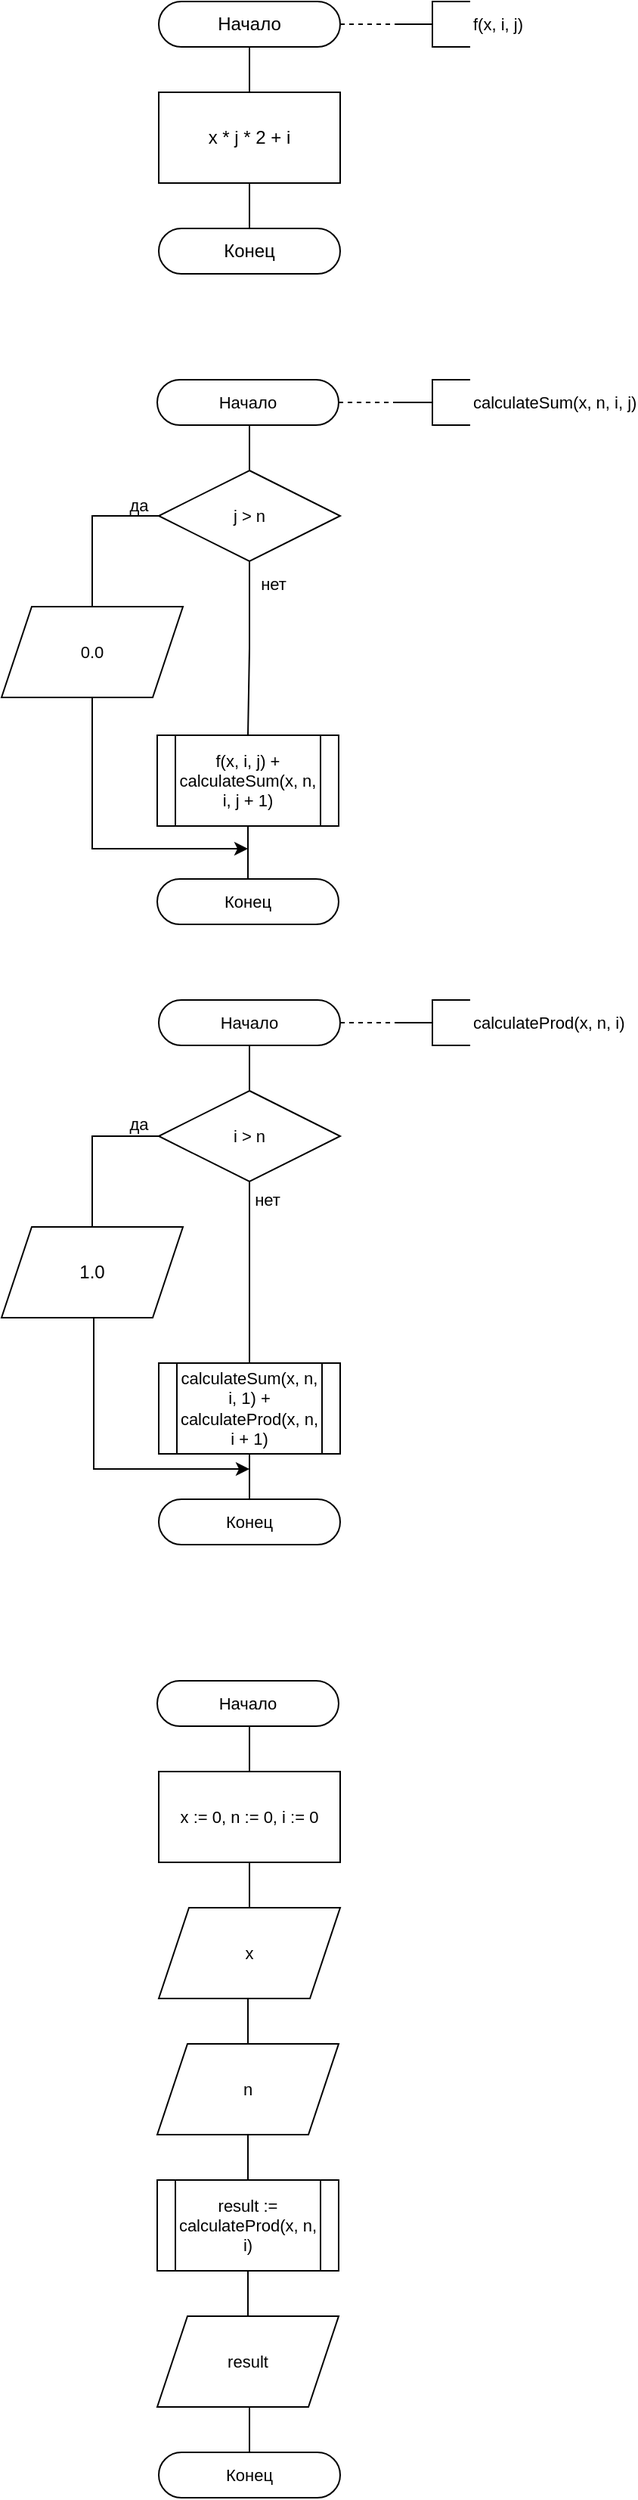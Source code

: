 <mxfile version="21.7.5" type="device">
  <diagram name="Страница — 1" id="duYTh1M7Eh_BSAgbu9o3">
    <mxGraphModel dx="1567" dy="739" grid="1" gridSize="10" guides="1" tooltips="1" connect="1" arrows="1" fold="1" page="1" pageScale="1" pageWidth="827" pageHeight="1169" math="0" shadow="0">
      <root>
        <mxCell id="0" />
        <mxCell id="1" parent="0" />
        <mxCell id="UXfpLcJNXOO_pKj4G31W-3" style="edgeStyle=orthogonalEdgeStyle;rounded=0;orthogonalLoop=1;jettySize=auto;html=1;exitX=1;exitY=0.5;exitDx=0;exitDy=0;entryX=0;entryY=0.5;entryDx=0;entryDy=0;entryPerimeter=0;endArrow=none;endFill=0;dashed=1;" parent="1" source="UXfpLcJNXOO_pKj4G31W-1" target="UXfpLcJNXOO_pKj4G31W-2" edge="1">
          <mxGeometry relative="1" as="geometry" />
        </mxCell>
        <mxCell id="UXfpLcJNXOO_pKj4G31W-6" style="edgeStyle=orthogonalEdgeStyle;rounded=0;orthogonalLoop=1;jettySize=auto;html=1;exitX=0.5;exitY=1;exitDx=0;exitDy=0;entryX=0.5;entryY=0;entryDx=0;entryDy=0;endArrow=none;endFill=0;" parent="1" source="UXfpLcJNXOO_pKj4G31W-1" target="UXfpLcJNXOO_pKj4G31W-5" edge="1">
          <mxGeometry relative="1" as="geometry" />
        </mxCell>
        <mxCell id="UXfpLcJNXOO_pKj4G31W-1" value="Начало" style="rounded=1;whiteSpace=wrap;html=1;arcSize=50;" parent="1" vertex="1">
          <mxGeometry x="354" y="40" width="120" height="30" as="geometry" />
        </mxCell>
        <mxCell id="UXfpLcJNXOO_pKj4G31W-2" value="f(x, i, j)" style="strokeWidth=1;html=1;shape=mxgraph.flowchart.annotation_2;align=left;labelPosition=right;pointerEvents=1;fontFamily=Helvetica;fontSize=11;fontColor=default;" parent="1" vertex="1">
          <mxGeometry x="510" y="40" width="50" height="30" as="geometry" />
        </mxCell>
        <mxCell id="UXfpLcJNXOO_pKj4G31W-8" style="edgeStyle=orthogonalEdgeStyle;rounded=0;orthogonalLoop=1;jettySize=auto;html=1;exitX=0.5;exitY=1;exitDx=0;exitDy=0;entryX=0.5;entryY=0;entryDx=0;entryDy=0;endArrow=none;endFill=0;" parent="1" source="UXfpLcJNXOO_pKj4G31W-5" target="UXfpLcJNXOO_pKj4G31W-7" edge="1">
          <mxGeometry relative="1" as="geometry" />
        </mxCell>
        <mxCell id="UXfpLcJNXOO_pKj4G31W-5" value="x * j * 2 + i" style="rounded=0;whiteSpace=wrap;html=1;" parent="1" vertex="1">
          <mxGeometry x="354" y="100" width="120" height="60" as="geometry" />
        </mxCell>
        <mxCell id="UXfpLcJNXOO_pKj4G31W-7" value="Конец" style="rounded=1;whiteSpace=wrap;html=1;arcSize=50;" parent="1" vertex="1">
          <mxGeometry x="354" y="190" width="120" height="30" as="geometry" />
        </mxCell>
        <mxCell id="UXfpLcJNXOO_pKj4G31W-11" style="edgeStyle=orthogonalEdgeStyle;shape=connector;rounded=0;orthogonalLoop=1;jettySize=auto;html=1;exitX=1;exitY=0.5;exitDx=0;exitDy=0;entryX=0;entryY=0.5;entryDx=0;entryDy=0;entryPerimeter=0;labelBackgroundColor=default;strokeColor=default;fontFamily=Helvetica;fontSize=11;fontColor=default;endArrow=none;endFill=0;dashed=1;" parent="1" source="UXfpLcJNXOO_pKj4G31W-9" target="UXfpLcJNXOO_pKj4G31W-10" edge="1">
          <mxGeometry relative="1" as="geometry" />
        </mxCell>
        <mxCell id="UXfpLcJNXOO_pKj4G31W-14" style="edgeStyle=orthogonalEdgeStyle;shape=connector;rounded=0;orthogonalLoop=1;jettySize=auto;html=1;exitX=0.5;exitY=1;exitDx=0;exitDy=0;entryX=0.5;entryY=0;entryDx=0;entryDy=0;labelBackgroundColor=default;strokeColor=default;fontFamily=Helvetica;fontSize=11;fontColor=default;endArrow=none;endFill=0;" parent="1" source="UXfpLcJNXOO_pKj4G31W-9" target="UXfpLcJNXOO_pKj4G31W-13" edge="1">
          <mxGeometry relative="1" as="geometry" />
        </mxCell>
        <mxCell id="UXfpLcJNXOO_pKj4G31W-9" value="Начало" style="rounded=1;whiteSpace=wrap;html=1;arcSize=50;fontFamily=Helvetica;fontSize=11;fontColor=default;" parent="1" vertex="1">
          <mxGeometry x="353" y="290" width="120" height="30" as="geometry" />
        </mxCell>
        <mxCell id="UXfpLcJNXOO_pKj4G31W-10" value="calculateSum(x, n, i, j)" style="strokeWidth=1;html=1;shape=mxgraph.flowchart.annotation_2;align=left;labelPosition=right;pointerEvents=1;fontFamily=Helvetica;fontSize=11;fontColor=default;" parent="1" vertex="1">
          <mxGeometry x="510" y="290.0" width="50" height="30" as="geometry" />
        </mxCell>
        <mxCell id="UXfpLcJNXOO_pKj4G31W-16" style="edgeStyle=orthogonalEdgeStyle;shape=connector;rounded=0;orthogonalLoop=1;jettySize=auto;html=1;exitX=0;exitY=0.5;exitDx=0;exitDy=0;entryX=0.5;entryY=0;entryDx=0;entryDy=0;labelBackgroundColor=default;strokeColor=default;fontFamily=Helvetica;fontSize=11;fontColor=default;endArrow=none;endFill=0;" parent="1" source="UXfpLcJNXOO_pKj4G31W-13" target="UXfpLcJNXOO_pKj4G31W-15" edge="1">
          <mxGeometry relative="1" as="geometry" />
        </mxCell>
        <mxCell id="UXfpLcJNXOO_pKj4G31W-21" style="edgeStyle=orthogonalEdgeStyle;shape=connector;rounded=0;orthogonalLoop=1;jettySize=auto;html=1;exitX=0.5;exitY=1;exitDx=0;exitDy=0;entryX=0.5;entryY=0;entryDx=0;entryDy=0;labelBackgroundColor=default;strokeColor=default;fontFamily=Helvetica;fontSize=11;fontColor=default;endArrow=none;endFill=0;" parent="1" source="UXfpLcJNXOO_pKj4G31W-13" edge="1">
          <mxGeometry relative="1" as="geometry">
            <mxPoint x="413" y="525.0" as="targetPoint" />
          </mxGeometry>
        </mxCell>
        <mxCell id="UXfpLcJNXOO_pKj4G31W-13" value="j &amp;gt; n" style="rhombus;whiteSpace=wrap;html=1;fontFamily=Helvetica;fontSize=11;fontColor=default;" parent="1" vertex="1">
          <mxGeometry x="354" y="350" width="120" height="60" as="geometry" />
        </mxCell>
        <mxCell id="UXfpLcJNXOO_pKj4G31W-26" style="edgeStyle=orthogonalEdgeStyle;shape=connector;rounded=0;orthogonalLoop=1;jettySize=auto;html=1;exitX=0.5;exitY=1;exitDx=0;exitDy=0;labelBackgroundColor=default;strokeColor=default;fontFamily=Helvetica;fontSize=11;fontColor=default;endArrow=classic;endFill=1;" parent="1" source="UXfpLcJNXOO_pKj4G31W-15" edge="1">
          <mxGeometry relative="1" as="geometry">
            <mxPoint x="413" y="600" as="targetPoint" />
            <Array as="points">
              <mxPoint x="310" y="600" />
              <mxPoint x="380" y="600" />
            </Array>
          </mxGeometry>
        </mxCell>
        <mxCell id="UXfpLcJNXOO_pKj4G31W-15" value="0.0" style="shape=parallelogram;perimeter=parallelogramPerimeter;whiteSpace=wrap;html=1;fixedSize=1;fontFamily=Helvetica;fontSize=11;fontColor=default;" parent="1" vertex="1">
          <mxGeometry x="250" y="440" width="120" height="60" as="geometry" />
        </mxCell>
        <mxCell id="UXfpLcJNXOO_pKj4G31W-17" value="да" style="text;html=1;strokeColor=none;fillColor=none;align=center;verticalAlign=middle;whiteSpace=wrap;rounded=0;fontSize=11;fontFamily=Helvetica;fontColor=default;" parent="1" vertex="1">
          <mxGeometry x="311" y="358" width="60" height="30" as="geometry" />
        </mxCell>
        <mxCell id="UXfpLcJNXOO_pKj4G31W-22" value="нет" style="text;html=1;strokeColor=none;fillColor=none;align=center;verticalAlign=middle;whiteSpace=wrap;rounded=0;fontSize=11;fontFamily=Helvetica;fontColor=default;" parent="1" vertex="1">
          <mxGeometry x="400" y="410" width="60" height="30" as="geometry" />
        </mxCell>
        <mxCell id="UXfpLcJNXOO_pKj4G31W-25" style="edgeStyle=orthogonalEdgeStyle;shape=connector;rounded=0;orthogonalLoop=1;jettySize=auto;html=1;exitX=0.5;exitY=1;exitDx=0;exitDy=0;entryX=0.5;entryY=0;entryDx=0;entryDy=0;labelBackgroundColor=default;strokeColor=default;fontFamily=Helvetica;fontSize=11;fontColor=default;endArrow=none;endFill=0;" parent="1" source="UXfpLcJNXOO_pKj4G31W-23" target="UXfpLcJNXOO_pKj4G31W-24" edge="1">
          <mxGeometry relative="1" as="geometry" />
        </mxCell>
        <mxCell id="UXfpLcJNXOO_pKj4G31W-23" value="f(x, i, j) + calculateSum(x, n, i, j + 1)" style="shape=process;whiteSpace=wrap;html=1;backgroundOutline=1;fontFamily=Helvetica;fontSize=11;fontColor=default;" parent="1" vertex="1">
          <mxGeometry x="353" y="525" width="120" height="60" as="geometry" />
        </mxCell>
        <mxCell id="UXfpLcJNXOO_pKj4G31W-24" value="Конец" style="rounded=1;whiteSpace=wrap;html=1;arcSize=50;fontFamily=Helvetica;fontSize=11;fontColor=default;" parent="1" vertex="1">
          <mxGeometry x="353" y="620" width="120" height="30" as="geometry" />
        </mxCell>
        <mxCell id="UXfpLcJNXOO_pKj4G31W-29" style="edgeStyle=orthogonalEdgeStyle;shape=connector;rounded=0;orthogonalLoop=1;jettySize=auto;html=1;exitX=0.5;exitY=1;exitDx=0;exitDy=0;entryX=0.5;entryY=0;entryDx=0;entryDy=0;labelBackgroundColor=default;strokeColor=default;fontFamily=Helvetica;fontSize=11;fontColor=default;endArrow=none;endFill=0;" parent="1" source="UXfpLcJNXOO_pKj4G31W-27" target="UXfpLcJNXOO_pKj4G31W-28" edge="1">
          <mxGeometry relative="1" as="geometry" />
        </mxCell>
        <mxCell id="ZTq53B3dXkiQ9z5RW1R9-11" style="edgeStyle=orthogonalEdgeStyle;shape=connector;rounded=0;orthogonalLoop=1;jettySize=auto;html=1;exitX=1;exitY=0.5;exitDx=0;exitDy=0;entryX=0;entryY=0.5;entryDx=0;entryDy=0;entryPerimeter=0;labelBackgroundColor=default;strokeColor=default;fontFamily=Helvetica;fontSize=11;fontColor=default;endArrow=none;endFill=0;dashed=1;" edge="1" parent="1" source="UXfpLcJNXOO_pKj4G31W-27" target="ZTq53B3dXkiQ9z5RW1R9-10">
          <mxGeometry relative="1" as="geometry" />
        </mxCell>
        <mxCell id="UXfpLcJNXOO_pKj4G31W-27" value="Начало" style="rounded=1;whiteSpace=wrap;html=1;arcSize=50;fontFamily=Helvetica;fontSize=11;fontColor=default;" parent="1" vertex="1">
          <mxGeometry x="354" y="700" width="120" height="30" as="geometry" />
        </mxCell>
        <mxCell id="ZTq53B3dXkiQ9z5RW1R9-2" style="edgeStyle=orthogonalEdgeStyle;rounded=0;orthogonalLoop=1;jettySize=auto;html=1;exitX=0;exitY=0.5;exitDx=0;exitDy=0;entryX=0.5;entryY=0;entryDx=0;entryDy=0;endArrow=none;endFill=0;" edge="1" parent="1" source="UXfpLcJNXOO_pKj4G31W-28" target="ZTq53B3dXkiQ9z5RW1R9-1">
          <mxGeometry relative="1" as="geometry" />
        </mxCell>
        <mxCell id="ZTq53B3dXkiQ9z5RW1R9-5" style="edgeStyle=orthogonalEdgeStyle;shape=connector;rounded=0;orthogonalLoop=1;jettySize=auto;html=1;exitX=0.5;exitY=1;exitDx=0;exitDy=0;entryX=0.5;entryY=0;entryDx=0;entryDy=0;labelBackgroundColor=default;strokeColor=default;fontFamily=Helvetica;fontSize=11;fontColor=default;endArrow=none;endFill=0;" edge="1" parent="1" source="UXfpLcJNXOO_pKj4G31W-28" target="ZTq53B3dXkiQ9z5RW1R9-4">
          <mxGeometry relative="1" as="geometry" />
        </mxCell>
        <mxCell id="UXfpLcJNXOO_pKj4G31W-28" value="i &amp;gt; n" style="rhombus;whiteSpace=wrap;html=1;fontFamily=Helvetica;fontSize=11;fontColor=default;" parent="1" vertex="1">
          <mxGeometry x="354" y="760" width="120" height="60" as="geometry" />
        </mxCell>
        <mxCell id="ZTq53B3dXkiQ9z5RW1R9-9" style="edgeStyle=orthogonalEdgeStyle;shape=connector;rounded=0;orthogonalLoop=1;jettySize=auto;html=1;exitX=0.5;exitY=1;exitDx=0;exitDy=0;labelBackgroundColor=default;strokeColor=default;fontFamily=Helvetica;fontSize=11;fontColor=default;endArrow=classic;endFill=1;" edge="1" parent="1">
          <mxGeometry relative="1" as="geometry">
            <mxPoint x="414" y="1010" as="targetPoint" />
            <mxPoint x="311" y="910" as="sourcePoint" />
            <Array as="points">
              <mxPoint x="311" y="1010" />
            </Array>
          </mxGeometry>
        </mxCell>
        <mxCell id="ZTq53B3dXkiQ9z5RW1R9-1" value="1.0" style="shape=parallelogram;perimeter=parallelogramPerimeter;whiteSpace=wrap;html=1;fixedSize=1;" vertex="1" parent="1">
          <mxGeometry x="250" y="850" width="120" height="60" as="geometry" />
        </mxCell>
        <mxCell id="ZTq53B3dXkiQ9z5RW1R9-3" value="да" style="text;html=1;strokeColor=none;fillColor=none;align=center;verticalAlign=middle;whiteSpace=wrap;rounded=0;fontSize=11;fontFamily=Helvetica;fontColor=default;" vertex="1" parent="1">
          <mxGeometry x="311" y="767" width="60" height="30" as="geometry" />
        </mxCell>
        <mxCell id="ZTq53B3dXkiQ9z5RW1R9-8" style="edgeStyle=orthogonalEdgeStyle;shape=connector;rounded=0;orthogonalLoop=1;jettySize=auto;html=1;exitX=0.5;exitY=1;exitDx=0;exitDy=0;entryX=0.5;entryY=0;entryDx=0;entryDy=0;labelBackgroundColor=default;strokeColor=default;fontFamily=Helvetica;fontSize=11;fontColor=default;endArrow=none;endFill=0;" edge="1" parent="1" source="ZTq53B3dXkiQ9z5RW1R9-4" target="ZTq53B3dXkiQ9z5RW1R9-7">
          <mxGeometry relative="1" as="geometry" />
        </mxCell>
        <mxCell id="ZTq53B3dXkiQ9z5RW1R9-4" value="calculateSum(x, n, i, 1) + calculateProd(x, n, i + 1)" style="shape=process;whiteSpace=wrap;html=1;backgroundOutline=1;fontFamily=Helvetica;fontSize=11;fontColor=default;" vertex="1" parent="1">
          <mxGeometry x="354" y="940" width="120" height="60" as="geometry" />
        </mxCell>
        <mxCell id="ZTq53B3dXkiQ9z5RW1R9-6" value="нет" style="text;html=1;strokeColor=none;fillColor=none;align=center;verticalAlign=middle;whiteSpace=wrap;rounded=0;fontSize=11;fontFamily=Helvetica;fontColor=default;" vertex="1" parent="1">
          <mxGeometry x="396" y="817" width="60" height="30" as="geometry" />
        </mxCell>
        <mxCell id="ZTq53B3dXkiQ9z5RW1R9-7" value="Конец" style="rounded=1;whiteSpace=wrap;html=1;arcSize=50;fontFamily=Helvetica;fontSize=11;fontColor=default;" vertex="1" parent="1">
          <mxGeometry x="354" y="1030" width="120" height="30" as="geometry" />
        </mxCell>
        <mxCell id="ZTq53B3dXkiQ9z5RW1R9-10" value="calculateProd(x, n, i)" style="strokeWidth=1;html=1;shape=mxgraph.flowchart.annotation_2;align=left;labelPosition=right;pointerEvents=1;fontFamily=Helvetica;fontSize=11;fontColor=default;" vertex="1" parent="1">
          <mxGeometry x="510" y="700.0" width="50" height="30" as="geometry" />
        </mxCell>
        <mxCell id="ZTq53B3dXkiQ9z5RW1R9-15" style="edgeStyle=orthogonalEdgeStyle;shape=connector;rounded=0;orthogonalLoop=1;jettySize=auto;html=1;exitX=0.5;exitY=1;exitDx=0;exitDy=0;entryX=0.5;entryY=0;entryDx=0;entryDy=0;labelBackgroundColor=default;strokeColor=default;fontFamily=Helvetica;fontSize=11;fontColor=default;endArrow=none;endFill=0;" edge="1" parent="1" source="ZTq53B3dXkiQ9z5RW1R9-12" target="ZTq53B3dXkiQ9z5RW1R9-13">
          <mxGeometry relative="1" as="geometry" />
        </mxCell>
        <mxCell id="ZTq53B3dXkiQ9z5RW1R9-12" value="Начало" style="rounded=1;whiteSpace=wrap;html=1;arcSize=50;fontFamily=Helvetica;fontSize=11;fontColor=default;" vertex="1" parent="1">
          <mxGeometry x="353" y="1150" width="120" height="30" as="geometry" />
        </mxCell>
        <mxCell id="ZTq53B3dXkiQ9z5RW1R9-17" style="edgeStyle=orthogonalEdgeStyle;shape=connector;rounded=0;orthogonalLoop=1;jettySize=auto;html=1;exitX=0.5;exitY=1;exitDx=0;exitDy=0;entryX=0.5;entryY=0;entryDx=0;entryDy=0;labelBackgroundColor=default;strokeColor=default;fontFamily=Helvetica;fontSize=11;fontColor=default;endArrow=none;endFill=0;" edge="1" parent="1" source="ZTq53B3dXkiQ9z5RW1R9-13" target="ZTq53B3dXkiQ9z5RW1R9-16">
          <mxGeometry relative="1" as="geometry" />
        </mxCell>
        <mxCell id="ZTq53B3dXkiQ9z5RW1R9-13" value="x := 0, n := 0, i := 0" style="rounded=0;whiteSpace=wrap;html=1;fontFamily=Helvetica;fontSize=11;fontColor=default;" vertex="1" parent="1">
          <mxGeometry x="354" y="1210" width="120" height="60" as="geometry" />
        </mxCell>
        <mxCell id="ZTq53B3dXkiQ9z5RW1R9-19" style="edgeStyle=orthogonalEdgeStyle;shape=connector;rounded=0;orthogonalLoop=1;jettySize=auto;html=1;exitX=0.5;exitY=1;exitDx=0;exitDy=0;entryX=0.5;entryY=0;entryDx=0;entryDy=0;labelBackgroundColor=default;strokeColor=default;fontFamily=Helvetica;fontSize=11;fontColor=default;endArrow=none;endFill=0;" edge="1" parent="1" source="ZTq53B3dXkiQ9z5RW1R9-16" target="ZTq53B3dXkiQ9z5RW1R9-18">
          <mxGeometry relative="1" as="geometry" />
        </mxCell>
        <mxCell id="ZTq53B3dXkiQ9z5RW1R9-16" value="x" style="shape=parallelogram;perimeter=parallelogramPerimeter;whiteSpace=wrap;html=1;fixedSize=1;fontFamily=Helvetica;fontSize=11;fontColor=default;" vertex="1" parent="1">
          <mxGeometry x="354" y="1300" width="120" height="60" as="geometry" />
        </mxCell>
        <mxCell id="ZTq53B3dXkiQ9z5RW1R9-22" style="edgeStyle=orthogonalEdgeStyle;shape=connector;rounded=0;orthogonalLoop=1;jettySize=auto;html=1;exitX=0.5;exitY=1;exitDx=0;exitDy=0;entryX=0.5;entryY=0;entryDx=0;entryDy=0;labelBackgroundColor=default;strokeColor=default;fontFamily=Helvetica;fontSize=11;fontColor=default;endArrow=none;endFill=0;" edge="1" parent="1" source="ZTq53B3dXkiQ9z5RW1R9-18" target="ZTq53B3dXkiQ9z5RW1R9-21">
          <mxGeometry relative="1" as="geometry" />
        </mxCell>
        <mxCell id="ZTq53B3dXkiQ9z5RW1R9-18" value="n" style="shape=parallelogram;perimeter=parallelogramPerimeter;whiteSpace=wrap;html=1;fixedSize=1;fontFamily=Helvetica;fontSize=11;fontColor=default;" vertex="1" parent="1">
          <mxGeometry x="353" y="1390" width="120" height="60" as="geometry" />
        </mxCell>
        <mxCell id="ZTq53B3dXkiQ9z5RW1R9-24" style="edgeStyle=orthogonalEdgeStyle;shape=connector;rounded=0;orthogonalLoop=1;jettySize=auto;html=1;exitX=0.5;exitY=1;exitDx=0;exitDy=0;entryX=0.5;entryY=0;entryDx=0;entryDy=0;labelBackgroundColor=default;strokeColor=default;fontFamily=Helvetica;fontSize=11;fontColor=default;endArrow=none;endFill=0;" edge="1" parent="1" source="ZTq53B3dXkiQ9z5RW1R9-21" target="ZTq53B3dXkiQ9z5RW1R9-23">
          <mxGeometry relative="1" as="geometry" />
        </mxCell>
        <mxCell id="ZTq53B3dXkiQ9z5RW1R9-21" value="result := calculateProd(x, n, i)" style="shape=process;whiteSpace=wrap;html=1;backgroundOutline=1;fontFamily=Helvetica;fontSize=11;fontColor=default;" vertex="1" parent="1">
          <mxGeometry x="353" y="1480" width="120" height="60" as="geometry" />
        </mxCell>
        <mxCell id="ZTq53B3dXkiQ9z5RW1R9-26" style="edgeStyle=orthogonalEdgeStyle;shape=connector;rounded=0;orthogonalLoop=1;jettySize=auto;html=1;exitX=0.5;exitY=1;exitDx=0;exitDy=0;entryX=0.5;entryY=0;entryDx=0;entryDy=0;labelBackgroundColor=default;strokeColor=default;fontFamily=Helvetica;fontSize=11;fontColor=default;endArrow=none;endFill=0;" edge="1" parent="1" source="ZTq53B3dXkiQ9z5RW1R9-23" target="ZTq53B3dXkiQ9z5RW1R9-25">
          <mxGeometry relative="1" as="geometry" />
        </mxCell>
        <mxCell id="ZTq53B3dXkiQ9z5RW1R9-23" value="result" style="shape=parallelogram;perimeter=parallelogramPerimeter;whiteSpace=wrap;html=1;fixedSize=1;fontFamily=Helvetica;fontSize=11;fontColor=default;" vertex="1" parent="1">
          <mxGeometry x="353" y="1570" width="120" height="60" as="geometry" />
        </mxCell>
        <mxCell id="ZTq53B3dXkiQ9z5RW1R9-25" value="Конец" style="rounded=1;whiteSpace=wrap;html=1;arcSize=50;fontFamily=Helvetica;fontSize=11;fontColor=default;" vertex="1" parent="1">
          <mxGeometry x="354" y="1660" width="120" height="30" as="geometry" />
        </mxCell>
      </root>
    </mxGraphModel>
  </diagram>
</mxfile>
